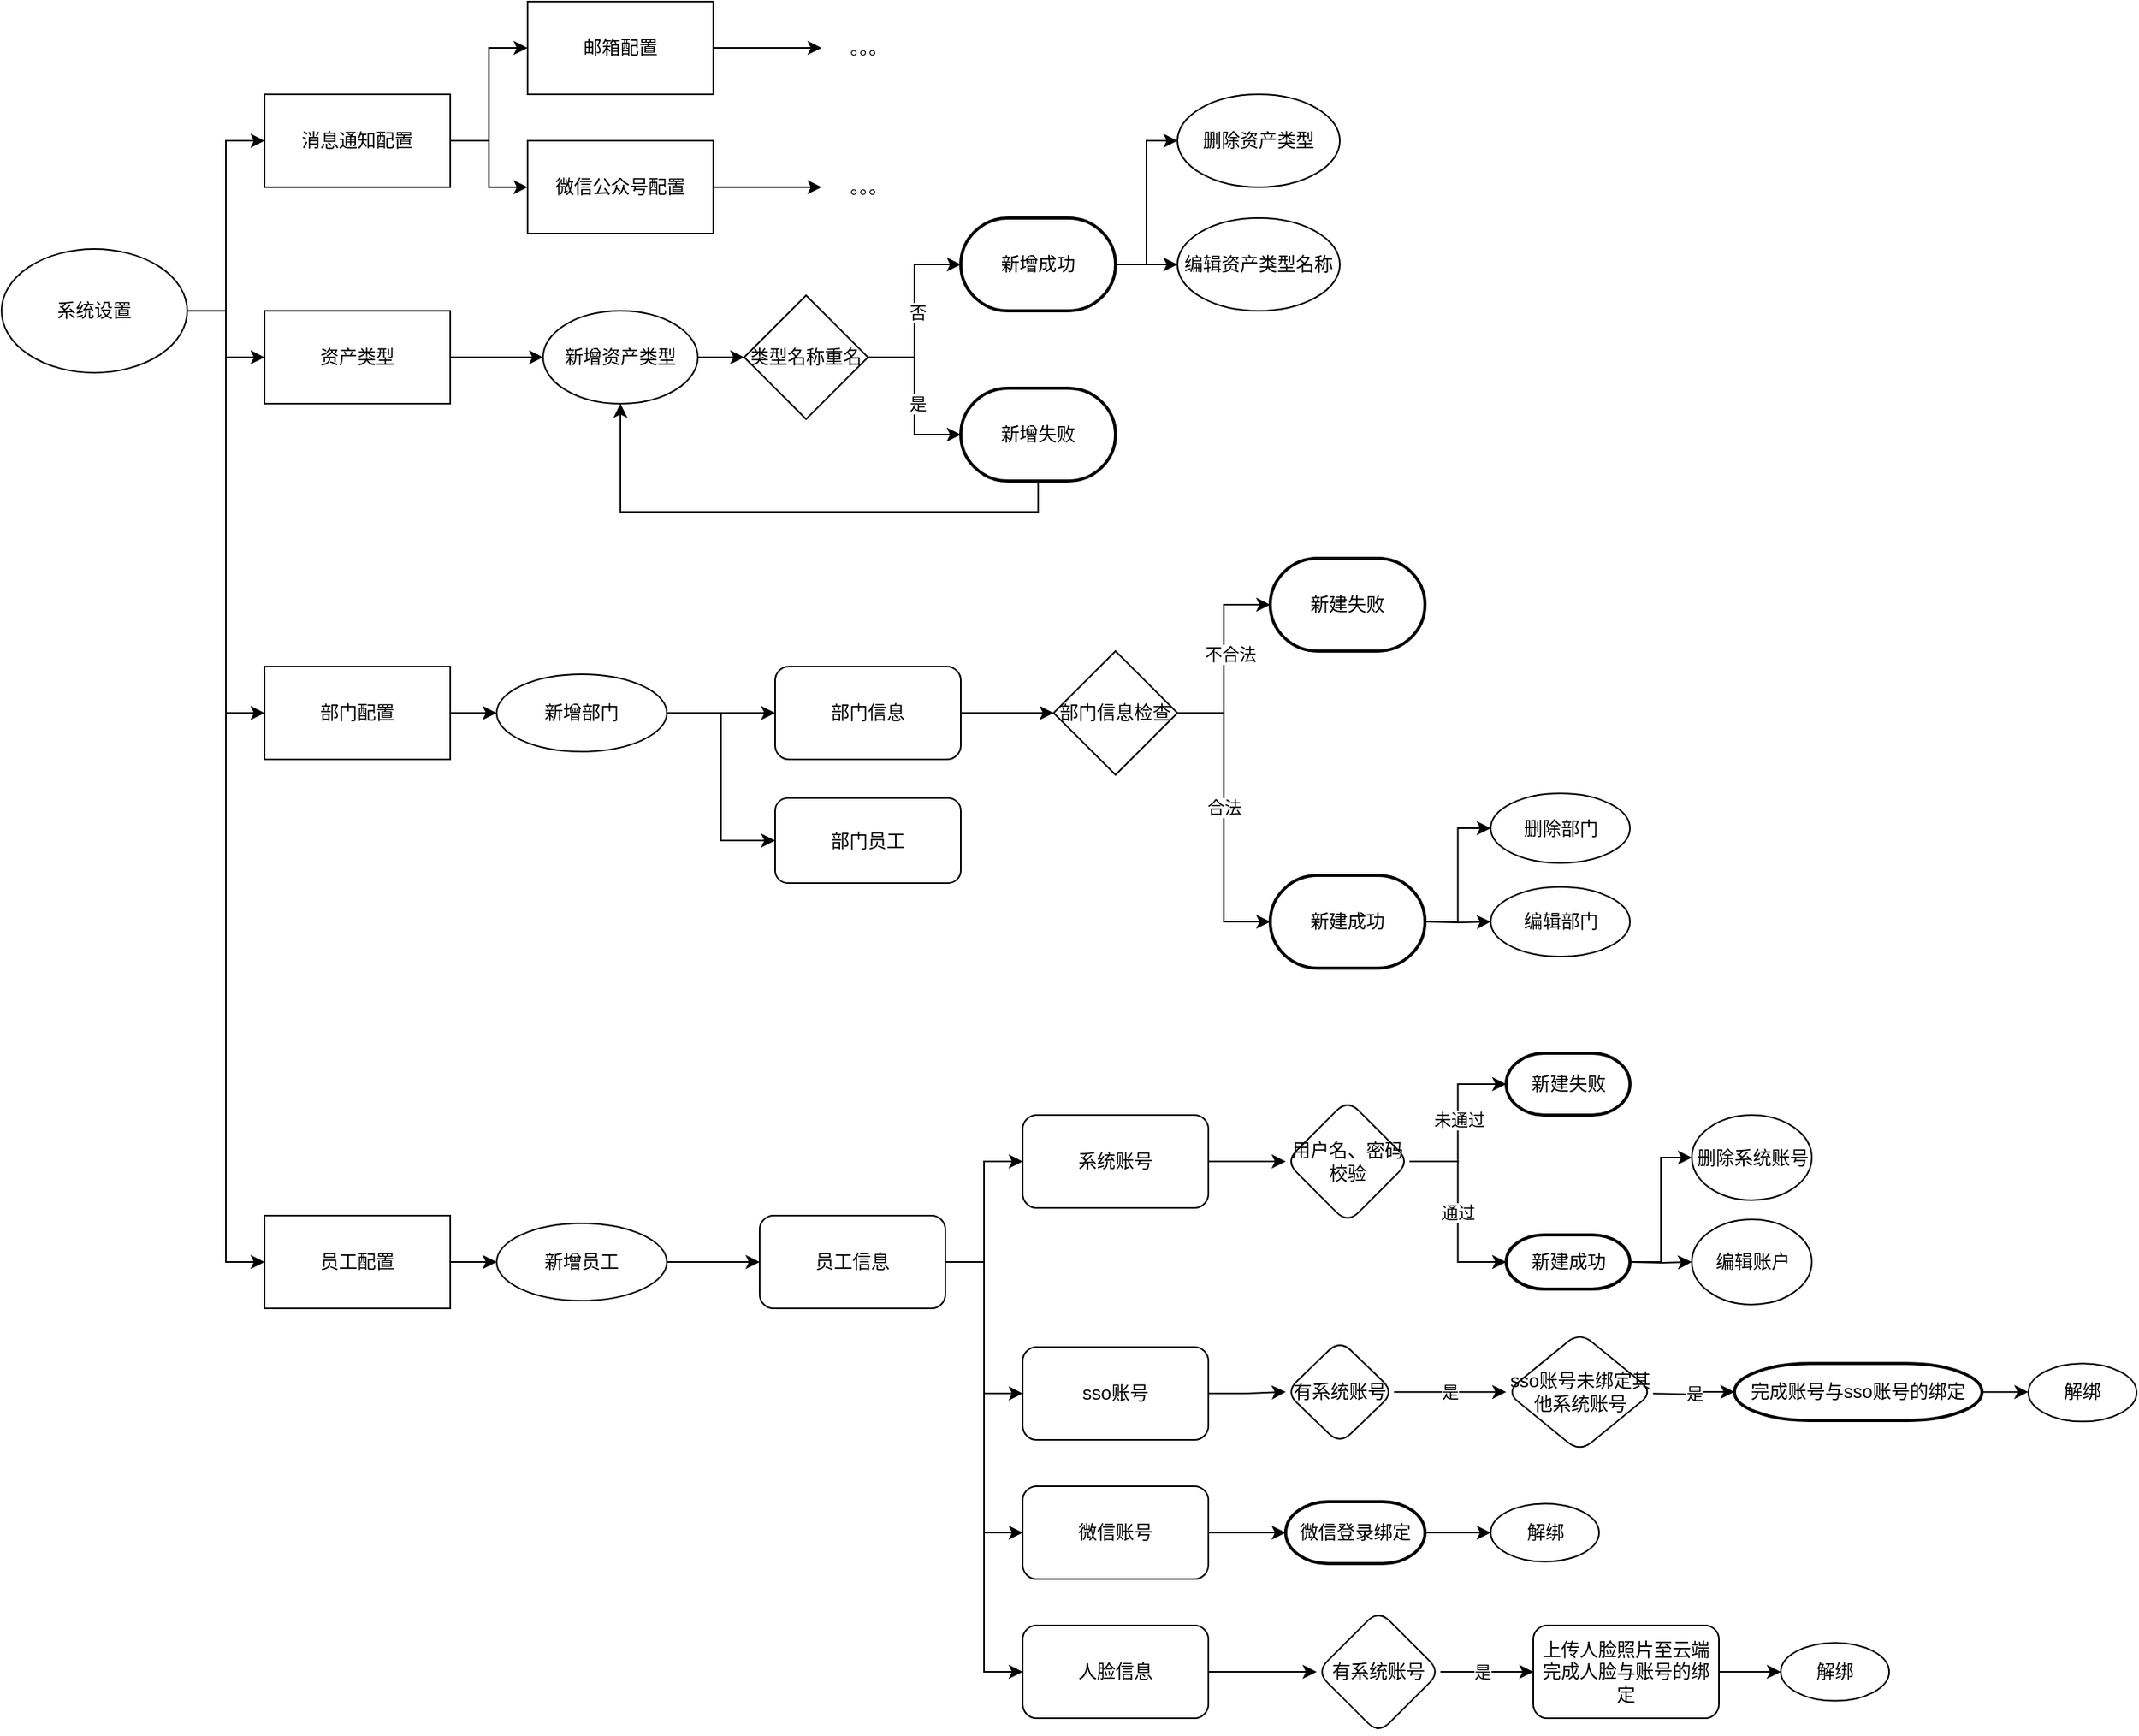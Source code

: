 <mxfile version="17.2.4" type="github">
  <diagram id="rpXFf-8UcpvYykwk3XvD" name="第 1 页">
    <mxGraphModel dx="2066" dy="1039" grid="1" gridSize="10" guides="1" tooltips="1" connect="1" arrows="1" fold="1" page="1" pageScale="1" pageWidth="827" pageHeight="1169" math="0" shadow="0">
      <root>
        <mxCell id="0" />
        <mxCell id="1" parent="0" />
        <mxCell id="VZ3GWNdGnQlwdR48kArL-5" style="edgeStyle=orthogonalEdgeStyle;rounded=0;orthogonalLoop=1;jettySize=auto;html=1;exitX=1;exitY=0.5;exitDx=0;exitDy=0;entryX=0;entryY=0.5;entryDx=0;entryDy=0;" edge="1" parent="1" source="VZ3GWNdGnQlwdR48kArL-1" target="VZ3GWNdGnQlwdR48kArL-2">
          <mxGeometry relative="1" as="geometry" />
        </mxCell>
        <mxCell id="VZ3GWNdGnQlwdR48kArL-13" style="edgeStyle=orthogonalEdgeStyle;rounded=0;orthogonalLoop=1;jettySize=auto;html=1;exitX=1;exitY=0.5;exitDx=0;exitDy=0;entryX=0;entryY=0.5;entryDx=0;entryDy=0;" edge="1" parent="1" source="VZ3GWNdGnQlwdR48kArL-1" target="VZ3GWNdGnQlwdR48kArL-12">
          <mxGeometry relative="1" as="geometry" />
        </mxCell>
        <mxCell id="VZ3GWNdGnQlwdR48kArL-72" style="edgeStyle=orthogonalEdgeStyle;rounded=0;orthogonalLoop=1;jettySize=auto;html=1;exitX=1;exitY=0.5;exitDx=0;exitDy=0;entryX=0;entryY=0.5;entryDx=0;entryDy=0;" edge="1" parent="1" source="VZ3GWNdGnQlwdR48kArL-1" target="VZ3GWNdGnQlwdR48kArL-26">
          <mxGeometry relative="1" as="geometry" />
        </mxCell>
        <mxCell id="VZ3GWNdGnQlwdR48kArL-74" style="edgeStyle=orthogonalEdgeStyle;rounded=0;orthogonalLoop=1;jettySize=auto;html=1;exitX=1;exitY=0.5;exitDx=0;exitDy=0;entryX=0;entryY=0.5;entryDx=0;entryDy=0;" edge="1" parent="1" source="VZ3GWNdGnQlwdR48kArL-1" target="VZ3GWNdGnQlwdR48kArL-47">
          <mxGeometry relative="1" as="geometry" />
        </mxCell>
        <mxCell id="VZ3GWNdGnQlwdR48kArL-1" value="系统设置" style="ellipse;whiteSpace=wrap;html=1;" vertex="1" parent="1">
          <mxGeometry x="30" y="210" width="120" height="80" as="geometry" />
        </mxCell>
        <mxCell id="VZ3GWNdGnQlwdR48kArL-6" style="edgeStyle=orthogonalEdgeStyle;rounded=0;orthogonalLoop=1;jettySize=auto;html=1;exitX=1;exitY=0.5;exitDx=0;exitDy=0;entryX=0;entryY=0.5;entryDx=0;entryDy=0;" edge="1" parent="1" source="VZ3GWNdGnQlwdR48kArL-2" target="VZ3GWNdGnQlwdR48kArL-3">
          <mxGeometry relative="1" as="geometry" />
        </mxCell>
        <mxCell id="VZ3GWNdGnQlwdR48kArL-7" style="edgeStyle=orthogonalEdgeStyle;rounded=0;orthogonalLoop=1;jettySize=auto;html=1;exitX=1;exitY=0.5;exitDx=0;exitDy=0;entryX=0;entryY=0.5;entryDx=0;entryDy=0;" edge="1" parent="1" source="VZ3GWNdGnQlwdR48kArL-2" target="VZ3GWNdGnQlwdR48kArL-4">
          <mxGeometry relative="1" as="geometry" />
        </mxCell>
        <mxCell id="VZ3GWNdGnQlwdR48kArL-2" value="消息通知配置" style="rounded=0;whiteSpace=wrap;html=1;" vertex="1" parent="1">
          <mxGeometry x="200" y="110" width="120" height="60" as="geometry" />
        </mxCell>
        <mxCell id="VZ3GWNdGnQlwdR48kArL-8" style="edgeStyle=orthogonalEdgeStyle;rounded=0;orthogonalLoop=1;jettySize=auto;html=1;exitX=1;exitY=0.5;exitDx=0;exitDy=0;" edge="1" parent="1" source="VZ3GWNdGnQlwdR48kArL-3">
          <mxGeometry relative="1" as="geometry">
            <mxPoint x="560" y="80" as="targetPoint" />
          </mxGeometry>
        </mxCell>
        <mxCell id="VZ3GWNdGnQlwdR48kArL-3" value="邮箱配置" style="rounded=0;whiteSpace=wrap;html=1;" vertex="1" parent="1">
          <mxGeometry x="370" y="50" width="120" height="60" as="geometry" />
        </mxCell>
        <mxCell id="VZ3GWNdGnQlwdR48kArL-10" style="edgeStyle=orthogonalEdgeStyle;rounded=0;orthogonalLoop=1;jettySize=auto;html=1;exitX=1;exitY=0.5;exitDx=0;exitDy=0;" edge="1" parent="1" source="VZ3GWNdGnQlwdR48kArL-4">
          <mxGeometry relative="1" as="geometry">
            <mxPoint x="560" y="170" as="targetPoint" />
          </mxGeometry>
        </mxCell>
        <mxCell id="VZ3GWNdGnQlwdR48kArL-4" value="微信公众号配置" style="rounded=0;whiteSpace=wrap;html=1;" vertex="1" parent="1">
          <mxGeometry x="370" y="140" width="120" height="60" as="geometry" />
        </mxCell>
        <mxCell id="VZ3GWNdGnQlwdR48kArL-9" value="。。。" style="text;html=1;align=center;verticalAlign=middle;resizable=0;points=[];autosize=1;strokeColor=none;fillColor=none;" vertex="1" parent="1">
          <mxGeometry x="565" y="70" width="50" height="20" as="geometry" />
        </mxCell>
        <mxCell id="VZ3GWNdGnQlwdR48kArL-11" value="。。。" style="text;html=1;align=center;verticalAlign=middle;resizable=0;points=[];autosize=1;strokeColor=none;fillColor=none;" vertex="1" parent="1">
          <mxGeometry x="565" y="160" width="50" height="20" as="geometry" />
        </mxCell>
        <mxCell id="VZ3GWNdGnQlwdR48kArL-14" style="edgeStyle=orthogonalEdgeStyle;rounded=0;orthogonalLoop=1;jettySize=auto;html=1;exitX=1;exitY=0.5;exitDx=0;exitDy=0;entryX=0;entryY=0.5;entryDx=0;entryDy=0;" edge="1" parent="1" source="VZ3GWNdGnQlwdR48kArL-12" target="VZ3GWNdGnQlwdR48kArL-15">
          <mxGeometry relative="1" as="geometry">
            <mxPoint x="340" y="280" as="targetPoint" />
          </mxGeometry>
        </mxCell>
        <mxCell id="VZ3GWNdGnQlwdR48kArL-12" value="资产类型" style="rounded=0;whiteSpace=wrap;html=1;" vertex="1" parent="1">
          <mxGeometry x="200" y="250" width="120" height="60" as="geometry" />
        </mxCell>
        <mxCell id="VZ3GWNdGnQlwdR48kArL-21" style="edgeStyle=orthogonalEdgeStyle;rounded=0;orthogonalLoop=1;jettySize=auto;html=1;exitX=1;exitY=0.5;exitDx=0;exitDy=0;entryX=0;entryY=0.5;entryDx=0;entryDy=0;" edge="1" parent="1" source="VZ3GWNdGnQlwdR48kArL-15" target="VZ3GWNdGnQlwdR48kArL-16">
          <mxGeometry relative="1" as="geometry" />
        </mxCell>
        <mxCell id="VZ3GWNdGnQlwdR48kArL-15" value="新增资产类型" style="ellipse;whiteSpace=wrap;html=1;" vertex="1" parent="1">
          <mxGeometry x="380" y="250" width="100" height="60" as="geometry" />
        </mxCell>
        <mxCell id="VZ3GWNdGnQlwdR48kArL-22" style="edgeStyle=orthogonalEdgeStyle;rounded=0;orthogonalLoop=1;jettySize=auto;html=1;exitX=1;exitY=0.5;exitDx=0;exitDy=0;entryX=0;entryY=0.5;entryDx=0;entryDy=0;entryPerimeter=0;" edge="1" parent="1" source="VZ3GWNdGnQlwdR48kArL-16" target="VZ3GWNdGnQlwdR48kArL-19">
          <mxGeometry relative="1" as="geometry" />
        </mxCell>
        <mxCell id="VZ3GWNdGnQlwdR48kArL-24" value="否" style="edgeLabel;html=1;align=center;verticalAlign=middle;resizable=0;points=[];" vertex="1" connectable="0" parent="VZ3GWNdGnQlwdR48kArL-22">
          <mxGeometry x="-0.017" y="-2" relative="1" as="geometry">
            <mxPoint as="offset" />
          </mxGeometry>
        </mxCell>
        <mxCell id="VZ3GWNdGnQlwdR48kArL-23" style="edgeStyle=orthogonalEdgeStyle;rounded=0;orthogonalLoop=1;jettySize=auto;html=1;exitX=1;exitY=0.5;exitDx=0;exitDy=0;entryX=0;entryY=0.5;entryDx=0;entryDy=0;entryPerimeter=0;" edge="1" parent="1" source="VZ3GWNdGnQlwdR48kArL-16" target="VZ3GWNdGnQlwdR48kArL-20">
          <mxGeometry relative="1" as="geometry" />
        </mxCell>
        <mxCell id="VZ3GWNdGnQlwdR48kArL-25" value="是" style="edgeLabel;html=1;align=center;verticalAlign=middle;resizable=0;points=[];" vertex="1" connectable="0" parent="VZ3GWNdGnQlwdR48kArL-23">
          <mxGeometry x="0.091" y="2" relative="1" as="geometry">
            <mxPoint as="offset" />
          </mxGeometry>
        </mxCell>
        <mxCell id="VZ3GWNdGnQlwdR48kArL-16" value="类型名称重名" style="rhombus;whiteSpace=wrap;html=1;" vertex="1" parent="1">
          <mxGeometry x="510" y="240" width="80" height="80" as="geometry" />
        </mxCell>
        <mxCell id="VZ3GWNdGnQlwdR48kArL-30" style="edgeStyle=orthogonalEdgeStyle;rounded=0;orthogonalLoop=1;jettySize=auto;html=1;exitX=1;exitY=0.5;exitDx=0;exitDy=0;exitPerimeter=0;entryX=0;entryY=0.5;entryDx=0;entryDy=0;" edge="1" parent="1" source="VZ3GWNdGnQlwdR48kArL-19" target="VZ3GWNdGnQlwdR48kArL-28">
          <mxGeometry relative="1" as="geometry" />
        </mxCell>
        <mxCell id="VZ3GWNdGnQlwdR48kArL-150" style="edgeStyle=orthogonalEdgeStyle;rounded=0;orthogonalLoop=1;jettySize=auto;html=1;exitX=1;exitY=0.5;exitDx=0;exitDy=0;exitPerimeter=0;entryX=0;entryY=0.5;entryDx=0;entryDy=0;" edge="1" parent="1" source="VZ3GWNdGnQlwdR48kArL-19" target="VZ3GWNdGnQlwdR48kArL-149">
          <mxGeometry relative="1" as="geometry" />
        </mxCell>
        <mxCell id="VZ3GWNdGnQlwdR48kArL-19" value="新增成功" style="strokeWidth=2;html=1;shape=mxgraph.flowchart.terminator;whiteSpace=wrap;" vertex="1" parent="1">
          <mxGeometry x="650" y="190" width="100" height="60" as="geometry" />
        </mxCell>
        <mxCell id="VZ3GWNdGnQlwdR48kArL-38" style="edgeStyle=orthogonalEdgeStyle;rounded=0;orthogonalLoop=1;jettySize=auto;html=1;exitX=0.5;exitY=1;exitDx=0;exitDy=0;exitPerimeter=0;entryX=0.5;entryY=1;entryDx=0;entryDy=0;" edge="1" parent="1" source="VZ3GWNdGnQlwdR48kArL-20" target="VZ3GWNdGnQlwdR48kArL-15">
          <mxGeometry relative="1" as="geometry" />
        </mxCell>
        <mxCell id="VZ3GWNdGnQlwdR48kArL-20" value="新增失败" style="strokeWidth=2;html=1;shape=mxgraph.flowchart.terminator;whiteSpace=wrap;" vertex="1" parent="1">
          <mxGeometry x="650" y="300" width="100" height="60" as="geometry" />
        </mxCell>
        <mxCell id="VZ3GWNdGnQlwdR48kArL-54" style="edgeStyle=orthogonalEdgeStyle;rounded=0;orthogonalLoop=1;jettySize=auto;html=1;exitX=1;exitY=0.5;exitDx=0;exitDy=0;entryX=0;entryY=0.5;entryDx=0;entryDy=0;" edge="1" parent="1" source="VZ3GWNdGnQlwdR48kArL-26" target="VZ3GWNdGnQlwdR48kArL-27">
          <mxGeometry relative="1" as="geometry" />
        </mxCell>
        <mxCell id="VZ3GWNdGnQlwdR48kArL-26" value="部门配置" style="rounded=0;whiteSpace=wrap;html=1;" vertex="1" parent="1">
          <mxGeometry x="200" y="480" width="120" height="60" as="geometry" />
        </mxCell>
        <mxCell id="VZ3GWNdGnQlwdR48kArL-53" style="edgeStyle=orthogonalEdgeStyle;rounded=0;orthogonalLoop=1;jettySize=auto;html=1;exitX=1;exitY=0.5;exitDx=0;exitDy=0;entryX=0;entryY=0.5;entryDx=0;entryDy=0;" edge="1" parent="1" source="VZ3GWNdGnQlwdR48kArL-27" target="VZ3GWNdGnQlwdR48kArL-49">
          <mxGeometry relative="1" as="geometry" />
        </mxCell>
        <mxCell id="VZ3GWNdGnQlwdR48kArL-61" style="edgeStyle=orthogonalEdgeStyle;rounded=0;orthogonalLoop=1;jettySize=auto;html=1;exitX=1;exitY=0.5;exitDx=0;exitDy=0;entryX=0;entryY=0.5;entryDx=0;entryDy=0;" edge="1" parent="1" source="VZ3GWNdGnQlwdR48kArL-27" target="VZ3GWNdGnQlwdR48kArL-60">
          <mxGeometry relative="1" as="geometry" />
        </mxCell>
        <mxCell id="VZ3GWNdGnQlwdR48kArL-27" value="新增部门" style="ellipse;whiteSpace=wrap;html=1;" vertex="1" parent="1">
          <mxGeometry x="350" y="485" width="110" height="50" as="geometry" />
        </mxCell>
        <mxCell id="VZ3GWNdGnQlwdR48kArL-28" value="编辑资产类型名称" style="ellipse;whiteSpace=wrap;html=1;" vertex="1" parent="1">
          <mxGeometry x="790" y="190" width="105" height="60" as="geometry" />
        </mxCell>
        <mxCell id="VZ3GWNdGnQlwdR48kArL-90" value="" style="edgeStyle=orthogonalEdgeStyle;rounded=0;orthogonalLoop=1;jettySize=auto;html=1;" edge="1" parent="1" source="VZ3GWNdGnQlwdR48kArL-47" target="VZ3GWNdGnQlwdR48kArL-52">
          <mxGeometry relative="1" as="geometry" />
        </mxCell>
        <mxCell id="VZ3GWNdGnQlwdR48kArL-47" value="员工配置" style="rounded=0;whiteSpace=wrap;html=1;" vertex="1" parent="1">
          <mxGeometry x="200" y="835" width="120" height="60" as="geometry" />
        </mxCell>
        <mxCell id="VZ3GWNdGnQlwdR48kArL-67" style="edgeStyle=orthogonalEdgeStyle;rounded=0;orthogonalLoop=1;jettySize=auto;html=1;exitX=1;exitY=0.5;exitDx=0;exitDy=0;entryX=0;entryY=0.5;entryDx=0;entryDy=0;" edge="1" parent="1" source="VZ3GWNdGnQlwdR48kArL-49" target="VZ3GWNdGnQlwdR48kArL-62">
          <mxGeometry relative="1" as="geometry" />
        </mxCell>
        <mxCell id="VZ3GWNdGnQlwdR48kArL-49" value="部门信息" style="rounded=1;whiteSpace=wrap;html=1;" vertex="1" parent="1">
          <mxGeometry x="530" y="480" width="120" height="60" as="geometry" />
        </mxCell>
        <mxCell id="VZ3GWNdGnQlwdR48kArL-93" value="" style="edgeStyle=orthogonalEdgeStyle;rounded=0;orthogonalLoop=1;jettySize=auto;html=1;entryX=0;entryY=0.5;entryDx=0;entryDy=0;" edge="1" parent="1" source="VZ3GWNdGnQlwdR48kArL-50" target="VZ3GWNdGnQlwdR48kArL-92">
          <mxGeometry relative="1" as="geometry">
            <mxPoint x="690" y="810" as="targetPoint" />
          </mxGeometry>
        </mxCell>
        <mxCell id="VZ3GWNdGnQlwdR48kArL-97" style="edgeStyle=orthogonalEdgeStyle;rounded=0;orthogonalLoop=1;jettySize=auto;html=1;exitX=1;exitY=0.5;exitDx=0;exitDy=0;entryX=0;entryY=0.5;entryDx=0;entryDy=0;" edge="1" parent="1" source="VZ3GWNdGnQlwdR48kArL-50" target="VZ3GWNdGnQlwdR48kArL-94">
          <mxGeometry relative="1" as="geometry" />
        </mxCell>
        <mxCell id="VZ3GWNdGnQlwdR48kArL-98" style="edgeStyle=orthogonalEdgeStyle;rounded=0;orthogonalLoop=1;jettySize=auto;html=1;exitX=1;exitY=0.5;exitDx=0;exitDy=0;entryX=0;entryY=0.5;entryDx=0;entryDy=0;" edge="1" parent="1" source="VZ3GWNdGnQlwdR48kArL-50" target="VZ3GWNdGnQlwdR48kArL-95">
          <mxGeometry relative="1" as="geometry" />
        </mxCell>
        <mxCell id="VZ3GWNdGnQlwdR48kArL-99" style="edgeStyle=orthogonalEdgeStyle;rounded=0;orthogonalLoop=1;jettySize=auto;html=1;exitX=1;exitY=0.5;exitDx=0;exitDy=0;entryX=0;entryY=0.5;entryDx=0;entryDy=0;" edge="1" parent="1" source="VZ3GWNdGnQlwdR48kArL-50" target="VZ3GWNdGnQlwdR48kArL-96">
          <mxGeometry relative="1" as="geometry" />
        </mxCell>
        <mxCell id="VZ3GWNdGnQlwdR48kArL-50" value="员工信息" style="rounded=1;whiteSpace=wrap;html=1;" vertex="1" parent="1">
          <mxGeometry x="520" y="835" width="120" height="60" as="geometry" />
        </mxCell>
        <mxCell id="VZ3GWNdGnQlwdR48kArL-91" value="" style="edgeStyle=orthogonalEdgeStyle;rounded=0;orthogonalLoop=1;jettySize=auto;html=1;" edge="1" parent="1" source="VZ3GWNdGnQlwdR48kArL-52" target="VZ3GWNdGnQlwdR48kArL-50">
          <mxGeometry relative="1" as="geometry" />
        </mxCell>
        <mxCell id="VZ3GWNdGnQlwdR48kArL-52" value="新增员工" style="ellipse;whiteSpace=wrap;html=1;" vertex="1" parent="1">
          <mxGeometry x="350" y="840" width="110" height="50" as="geometry" />
        </mxCell>
        <mxCell id="VZ3GWNdGnQlwdR48kArL-60" value="部门员工" style="rounded=1;whiteSpace=wrap;html=1;" vertex="1" parent="1">
          <mxGeometry x="530" y="565" width="120" height="55" as="geometry" />
        </mxCell>
        <mxCell id="VZ3GWNdGnQlwdR48kArL-65" style="edgeStyle=orthogonalEdgeStyle;rounded=0;orthogonalLoop=1;jettySize=auto;html=1;exitX=1;exitY=0.5;exitDx=0;exitDy=0;entryX=0;entryY=0.5;entryDx=0;entryDy=0;entryPerimeter=0;" edge="1" parent="1" source="VZ3GWNdGnQlwdR48kArL-62" target="VZ3GWNdGnQlwdR48kArL-64">
          <mxGeometry relative="1" as="geometry" />
        </mxCell>
        <mxCell id="VZ3GWNdGnQlwdR48kArL-70" value="不合法" style="edgeLabel;html=1;align=center;verticalAlign=middle;resizable=0;points=[];" vertex="1" connectable="0" parent="VZ3GWNdGnQlwdR48kArL-65">
          <mxGeometry x="0.046" y="-4" relative="1" as="geometry">
            <mxPoint as="offset" />
          </mxGeometry>
        </mxCell>
        <mxCell id="VZ3GWNdGnQlwdR48kArL-66" style="edgeStyle=orthogonalEdgeStyle;rounded=0;orthogonalLoop=1;jettySize=auto;html=1;exitX=1;exitY=0.5;exitDx=0;exitDy=0;entryX=0;entryY=0.5;entryDx=0;entryDy=0;entryPerimeter=0;" edge="1" parent="1" source="VZ3GWNdGnQlwdR48kArL-62" target="VZ3GWNdGnQlwdR48kArL-63">
          <mxGeometry relative="1" as="geometry" />
        </mxCell>
        <mxCell id="VZ3GWNdGnQlwdR48kArL-71" value="合法" style="edgeLabel;html=1;align=center;verticalAlign=middle;resizable=0;points=[];" vertex="1" connectable="0" parent="VZ3GWNdGnQlwdR48kArL-66">
          <mxGeometry x="-0.067" relative="1" as="geometry">
            <mxPoint as="offset" />
          </mxGeometry>
        </mxCell>
        <mxCell id="VZ3GWNdGnQlwdR48kArL-62" value="部门信息检查" style="rhombus;whiteSpace=wrap;html=1;" vertex="1" parent="1">
          <mxGeometry x="710" y="470" width="80" height="80" as="geometry" />
        </mxCell>
        <mxCell id="VZ3GWNdGnQlwdR48kArL-148" style="edgeStyle=orthogonalEdgeStyle;rounded=0;orthogonalLoop=1;jettySize=auto;html=1;exitX=1;exitY=0.5;exitDx=0;exitDy=0;exitPerimeter=0;entryX=0;entryY=0.5;entryDx=0;entryDy=0;" edge="1" parent="1" source="VZ3GWNdGnQlwdR48kArL-63" target="VZ3GWNdGnQlwdR48kArL-147">
          <mxGeometry relative="1" as="geometry" />
        </mxCell>
        <mxCell id="VZ3GWNdGnQlwdR48kArL-63" value="新建成功" style="strokeWidth=2;html=1;shape=mxgraph.flowchart.terminator;whiteSpace=wrap;" vertex="1" parent="1">
          <mxGeometry x="850" y="615" width="100" height="60" as="geometry" />
        </mxCell>
        <mxCell id="VZ3GWNdGnQlwdR48kArL-64" value="新建失败" style="strokeWidth=2;html=1;shape=mxgraph.flowchart.terminator;whiteSpace=wrap;" vertex="1" parent="1">
          <mxGeometry x="850" y="410" width="100" height="60" as="geometry" />
        </mxCell>
        <mxCell id="VZ3GWNdGnQlwdR48kArL-75" style="edgeStyle=orthogonalEdgeStyle;rounded=0;orthogonalLoop=1;jettySize=auto;html=1;exitX=1;exitY=0.5;exitDx=0;exitDy=0;exitPerimeter=0;entryX=0;entryY=0.5;entryDx=0;entryDy=0;" edge="1" parent="1" target="VZ3GWNdGnQlwdR48kArL-77">
          <mxGeometry relative="1" as="geometry">
            <mxPoint x="950" y="645" as="sourcePoint" />
          </mxGeometry>
        </mxCell>
        <mxCell id="VZ3GWNdGnQlwdR48kArL-77" value="编辑部门" style="ellipse;whiteSpace=wrap;html=1;" vertex="1" parent="1">
          <mxGeometry x="992.5" y="622.5" width="90" height="45" as="geometry" />
        </mxCell>
        <mxCell id="VZ3GWNdGnQlwdR48kArL-102" value="" style="edgeStyle=orthogonalEdgeStyle;rounded=0;orthogonalLoop=1;jettySize=auto;html=1;" edge="1" parent="1" source="VZ3GWNdGnQlwdR48kArL-92" target="VZ3GWNdGnQlwdR48kArL-101">
          <mxGeometry relative="1" as="geometry" />
        </mxCell>
        <mxCell id="VZ3GWNdGnQlwdR48kArL-92" value="系统账号" style="whiteSpace=wrap;html=1;rounded=1;" vertex="1" parent="1">
          <mxGeometry x="690" y="770" width="120" height="60" as="geometry" />
        </mxCell>
        <mxCell id="VZ3GWNdGnQlwdR48kArL-145" style="edgeStyle=orthogonalEdgeStyle;rounded=0;orthogonalLoop=1;jettySize=auto;html=1;exitX=1;exitY=0.5;exitDx=0;exitDy=0;" edge="1" parent="1" source="VZ3GWNdGnQlwdR48kArL-94" target="VZ3GWNdGnQlwdR48kArL-134">
          <mxGeometry relative="1" as="geometry" />
        </mxCell>
        <mxCell id="VZ3GWNdGnQlwdR48kArL-94" value="sso账号" style="whiteSpace=wrap;html=1;rounded=1;" vertex="1" parent="1">
          <mxGeometry x="690" y="920" width="120" height="60" as="geometry" />
        </mxCell>
        <mxCell id="VZ3GWNdGnQlwdR48kArL-126" value="" style="edgeStyle=orthogonalEdgeStyle;rounded=0;orthogonalLoop=1;jettySize=auto;html=1;" edge="1" parent="1" source="VZ3GWNdGnQlwdR48kArL-95" target="VZ3GWNdGnQlwdR48kArL-125">
          <mxGeometry relative="1" as="geometry" />
        </mxCell>
        <mxCell id="VZ3GWNdGnQlwdR48kArL-95" value="微信账号" style="whiteSpace=wrap;html=1;rounded=1;" vertex="1" parent="1">
          <mxGeometry x="690" y="1010" width="120" height="60" as="geometry" />
        </mxCell>
        <mxCell id="VZ3GWNdGnQlwdR48kArL-130" value="" style="edgeStyle=orthogonalEdgeStyle;rounded=0;orthogonalLoop=1;jettySize=auto;html=1;" edge="1" parent="1" source="VZ3GWNdGnQlwdR48kArL-96" target="VZ3GWNdGnQlwdR48kArL-129">
          <mxGeometry relative="1" as="geometry" />
        </mxCell>
        <mxCell id="VZ3GWNdGnQlwdR48kArL-96" value="人脸信息" style="whiteSpace=wrap;html=1;rounded=1;" vertex="1" parent="1">
          <mxGeometry x="690" y="1100" width="120" height="60" as="geometry" />
        </mxCell>
        <mxCell id="VZ3GWNdGnQlwdR48kArL-104" value="" style="edgeStyle=orthogonalEdgeStyle;rounded=0;orthogonalLoop=1;jettySize=auto;html=1;entryX=0;entryY=0.5;entryDx=0;entryDy=0;entryPerimeter=0;" edge="1" parent="1" source="VZ3GWNdGnQlwdR48kArL-101" target="VZ3GWNdGnQlwdR48kArL-107">
          <mxGeometry relative="1" as="geometry">
            <mxPoint x="1000" y="800" as="targetPoint" />
          </mxGeometry>
        </mxCell>
        <mxCell id="VZ3GWNdGnQlwdR48kArL-121" value="未通过" style="edgeLabel;html=1;align=center;verticalAlign=middle;resizable=0;points=[];" vertex="1" connectable="0" parent="VZ3GWNdGnQlwdR48kArL-104">
          <mxGeometry x="0.036" relative="1" as="geometry">
            <mxPoint as="offset" />
          </mxGeometry>
        </mxCell>
        <mxCell id="VZ3GWNdGnQlwdR48kArL-120" value="通过" style="edgeStyle=orthogonalEdgeStyle;rounded=0;orthogonalLoop=1;jettySize=auto;html=1;exitX=1;exitY=0.5;exitDx=0;exitDy=0;entryX=0;entryY=0.5;entryDx=0;entryDy=0;entryPerimeter=0;" edge="1" parent="1" source="VZ3GWNdGnQlwdR48kArL-101" target="VZ3GWNdGnQlwdR48kArL-106">
          <mxGeometry relative="1" as="geometry" />
        </mxCell>
        <mxCell id="VZ3GWNdGnQlwdR48kArL-101" value="用户名、密码校验" style="rhombus;whiteSpace=wrap;html=1;rounded=1;" vertex="1" parent="1">
          <mxGeometry x="860" y="760" width="80" height="80" as="geometry" />
        </mxCell>
        <mxCell id="VZ3GWNdGnQlwdR48kArL-152" style="edgeStyle=orthogonalEdgeStyle;rounded=0;orthogonalLoop=1;jettySize=auto;html=1;exitX=1;exitY=0.5;exitDx=0;exitDy=0;exitPerimeter=0;entryX=0;entryY=0.5;entryDx=0;entryDy=0;" edge="1" parent="1" source="VZ3GWNdGnQlwdR48kArL-106" target="VZ3GWNdGnQlwdR48kArL-151">
          <mxGeometry relative="1" as="geometry" />
        </mxCell>
        <mxCell id="VZ3GWNdGnQlwdR48kArL-106" value="新建成功" style="strokeWidth=2;html=1;shape=mxgraph.flowchart.terminator;whiteSpace=wrap;" vertex="1" parent="1">
          <mxGeometry x="1002.5" y="847.5" width="80" height="35" as="geometry" />
        </mxCell>
        <mxCell id="VZ3GWNdGnQlwdR48kArL-107" value="新建失败" style="strokeWidth=2;html=1;shape=mxgraph.flowchart.terminator;whiteSpace=wrap;" vertex="1" parent="1">
          <mxGeometry x="1002.5" y="730" width="80" height="40" as="geometry" />
        </mxCell>
        <mxCell id="VZ3GWNdGnQlwdR48kArL-108" style="edgeStyle=orthogonalEdgeStyle;rounded=0;orthogonalLoop=1;jettySize=auto;html=1;exitX=1;exitY=0.5;exitDx=0;exitDy=0;exitPerimeter=0;entryX=0;entryY=0.5;entryDx=0;entryDy=0;" edge="1" parent="1" target="VZ3GWNdGnQlwdR48kArL-110">
          <mxGeometry relative="1" as="geometry">
            <mxPoint x="1082.5" y="865" as="sourcePoint" />
          </mxGeometry>
        </mxCell>
        <mxCell id="VZ3GWNdGnQlwdR48kArL-110" value="编辑账户" style="ellipse;whiteSpace=wrap;html=1;" vertex="1" parent="1">
          <mxGeometry x="1122.5" y="837.5" width="77.5" height="55" as="geometry" />
        </mxCell>
        <mxCell id="VZ3GWNdGnQlwdR48kArL-160" style="edgeStyle=orthogonalEdgeStyle;rounded=0;orthogonalLoop=1;jettySize=auto;html=1;exitX=1;exitY=0.5;exitDx=0;exitDy=0;exitPerimeter=0;" edge="1" parent="1" source="VZ3GWNdGnQlwdR48kArL-125" target="VZ3GWNdGnQlwdR48kArL-159">
          <mxGeometry relative="1" as="geometry" />
        </mxCell>
        <mxCell id="VZ3GWNdGnQlwdR48kArL-125" value="微信登录绑定" style="strokeWidth=2;html=1;shape=mxgraph.flowchart.terminator;whiteSpace=wrap;" vertex="1" parent="1">
          <mxGeometry x="860" y="1020" width="90" height="40" as="geometry" />
        </mxCell>
        <mxCell id="VZ3GWNdGnQlwdR48kArL-132" value="" style="edgeStyle=orthogonalEdgeStyle;rounded=0;orthogonalLoop=1;jettySize=auto;html=1;" edge="1" parent="1" source="VZ3GWNdGnQlwdR48kArL-129" target="VZ3GWNdGnQlwdR48kArL-131">
          <mxGeometry relative="1" as="geometry" />
        </mxCell>
        <mxCell id="VZ3GWNdGnQlwdR48kArL-133" value="是" style="edgeLabel;html=1;align=center;verticalAlign=middle;resizable=0;points=[];" vertex="1" connectable="0" parent="VZ3GWNdGnQlwdR48kArL-132">
          <mxGeometry x="-0.1" relative="1" as="geometry">
            <mxPoint as="offset" />
          </mxGeometry>
        </mxCell>
        <mxCell id="VZ3GWNdGnQlwdR48kArL-129" value="有系统账号" style="rhombus;whiteSpace=wrap;html=1;rounded=1;" vertex="1" parent="1">
          <mxGeometry x="880" y="1090" width="80" height="80" as="geometry" />
        </mxCell>
        <mxCell id="VZ3GWNdGnQlwdR48kArL-162" style="edgeStyle=orthogonalEdgeStyle;rounded=0;orthogonalLoop=1;jettySize=auto;html=1;exitX=1;exitY=0.5;exitDx=0;exitDy=0;" edge="1" parent="1" source="VZ3GWNdGnQlwdR48kArL-131" target="VZ3GWNdGnQlwdR48kArL-161">
          <mxGeometry relative="1" as="geometry" />
        </mxCell>
        <mxCell id="VZ3GWNdGnQlwdR48kArL-131" value="上传人脸照片至云端完成人脸与账号的绑定" style="whiteSpace=wrap;html=1;rounded=1;" vertex="1" parent="1">
          <mxGeometry x="1020" y="1100" width="120" height="60" as="geometry" />
        </mxCell>
        <mxCell id="VZ3GWNdGnQlwdR48kArL-146" value="是" style="edgeStyle=orthogonalEdgeStyle;rounded=0;orthogonalLoop=1;jettySize=auto;html=1;exitX=1;exitY=0.5;exitDx=0;exitDy=0;" edge="1" parent="1" source="VZ3GWNdGnQlwdR48kArL-134" target="VZ3GWNdGnQlwdR48kArL-139">
          <mxGeometry relative="1" as="geometry">
            <Array as="points">
              <mxPoint x="966" y="949" />
              <mxPoint x="966" y="949" />
            </Array>
          </mxGeometry>
        </mxCell>
        <mxCell id="VZ3GWNdGnQlwdR48kArL-134" value="有系统账号" style="rhombus;whiteSpace=wrap;html=1;rounded=1;" vertex="1" parent="1">
          <mxGeometry x="860" y="915.32" width="70" height="67.5" as="geometry" />
        </mxCell>
        <mxCell id="VZ3GWNdGnQlwdR48kArL-144" value="是" style="edgeStyle=orthogonalEdgeStyle;rounded=0;orthogonalLoop=1;jettySize=auto;html=1;" edge="1" parent="1" target="VZ3GWNdGnQlwdR48kArL-143">
          <mxGeometry relative="1" as="geometry">
            <mxPoint x="1097.377" y="950.1" as="sourcePoint" />
          </mxGeometry>
        </mxCell>
        <mxCell id="VZ3GWNdGnQlwdR48kArL-139" value="sso账号未绑定其他系统账号" style="rhombus;whiteSpace=wrap;html=1;rounded=1;" vertex="1" parent="1">
          <mxGeometry x="1002.5" y="910.32" width="95" height="77.5" as="geometry" />
        </mxCell>
        <mxCell id="VZ3GWNdGnQlwdR48kArL-158" style="edgeStyle=orthogonalEdgeStyle;rounded=0;orthogonalLoop=1;jettySize=auto;html=1;exitX=1;exitY=0.5;exitDx=0;exitDy=0;exitPerimeter=0;entryX=0;entryY=0.5;entryDx=0;entryDy=0;" edge="1" parent="1" source="VZ3GWNdGnQlwdR48kArL-143" target="VZ3GWNdGnQlwdR48kArL-157">
          <mxGeometry relative="1" as="geometry" />
        </mxCell>
        <mxCell id="VZ3GWNdGnQlwdR48kArL-143" value="完成账号与sso账号的绑定" style="strokeWidth=2;html=1;shape=mxgraph.flowchart.terminator;whiteSpace=wrap;" vertex="1" parent="1">
          <mxGeometry x="1150" y="930.63" width="160" height="36.87" as="geometry" />
        </mxCell>
        <mxCell id="VZ3GWNdGnQlwdR48kArL-147" value="删除部门" style="ellipse;whiteSpace=wrap;html=1;" vertex="1" parent="1">
          <mxGeometry x="992.5" y="562" width="90" height="45" as="geometry" />
        </mxCell>
        <mxCell id="VZ3GWNdGnQlwdR48kArL-149" value="删除资产类型" style="ellipse;whiteSpace=wrap;html=1;" vertex="1" parent="1">
          <mxGeometry x="790" y="110" width="105" height="60" as="geometry" />
        </mxCell>
        <mxCell id="VZ3GWNdGnQlwdR48kArL-151" value="删除系统账号" style="ellipse;whiteSpace=wrap;html=1;" vertex="1" parent="1">
          <mxGeometry x="1122.5" y="770" width="77.5" height="55" as="geometry" />
        </mxCell>
        <mxCell id="VZ3GWNdGnQlwdR48kArL-157" value="解绑" style="ellipse;whiteSpace=wrap;html=1;" vertex="1" parent="1">
          <mxGeometry x="1340" y="930.63" width="70" height="37.5" as="geometry" />
        </mxCell>
        <mxCell id="VZ3GWNdGnQlwdR48kArL-159" value="解绑" style="ellipse;whiteSpace=wrap;html=1;" vertex="1" parent="1">
          <mxGeometry x="992.5" y="1021.25" width="70" height="37.5" as="geometry" />
        </mxCell>
        <mxCell id="VZ3GWNdGnQlwdR48kArL-161" value="解绑" style="ellipse;whiteSpace=wrap;html=1;" vertex="1" parent="1">
          <mxGeometry x="1180" y="1111.25" width="70" height="37.5" as="geometry" />
        </mxCell>
      </root>
    </mxGraphModel>
  </diagram>
</mxfile>
